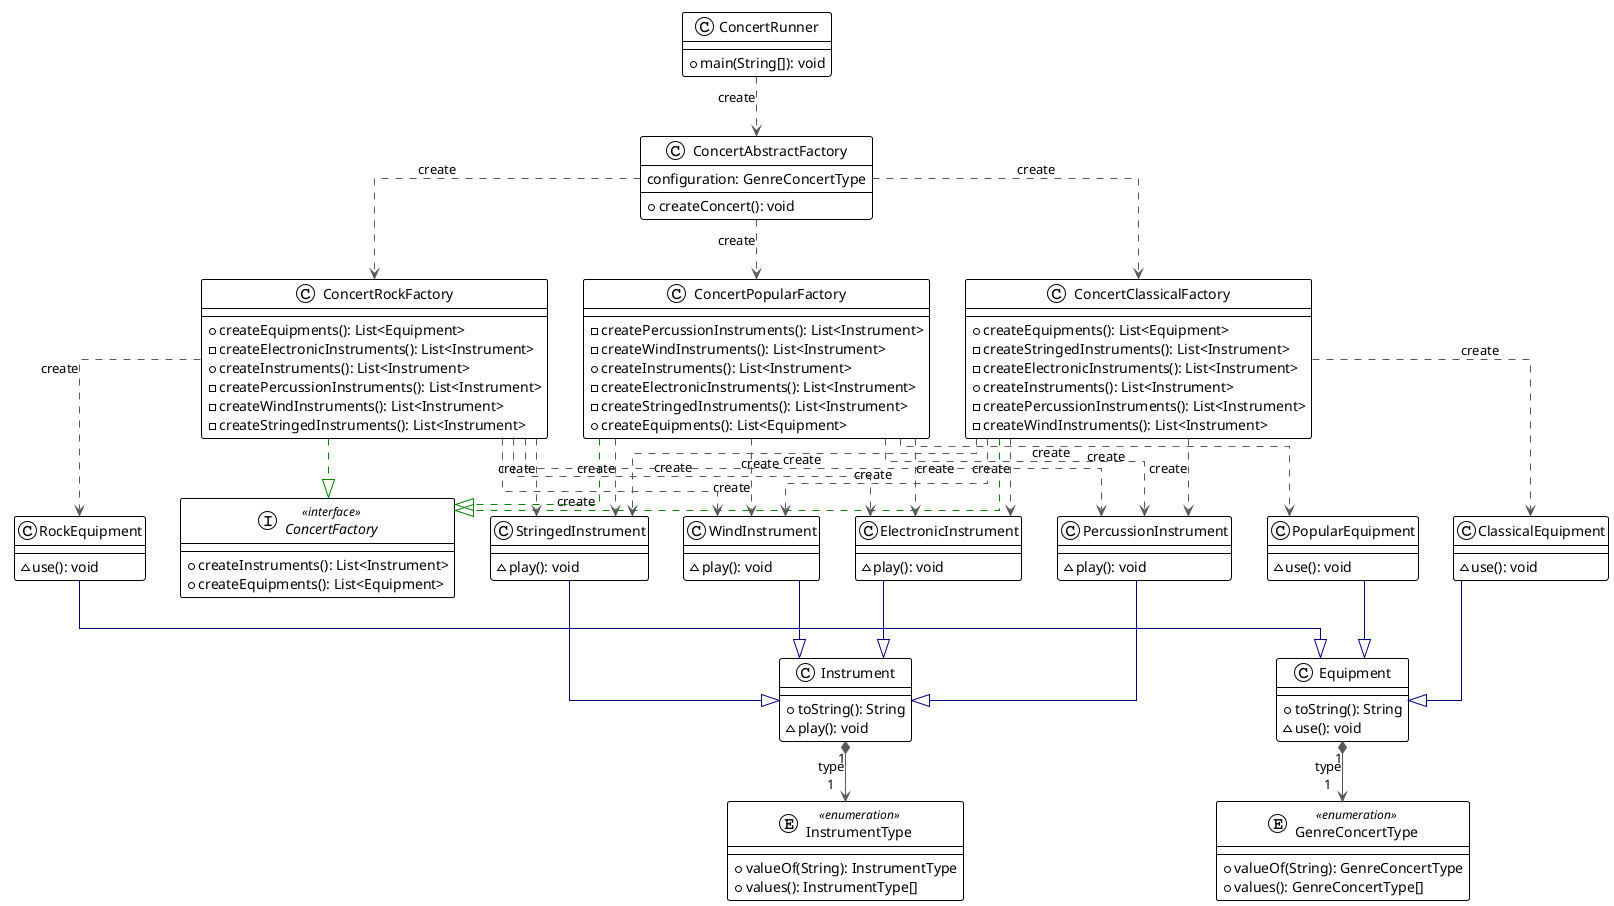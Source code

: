 @startuml

!theme plain
top to bottom direction
skinparam linetype ortho

class ClassicalEquipment {
  ~ use(): void
}
class ConcertAbstractFactory {
  + createConcert(): void
   configuration: GenreConcertType
}
class ConcertClassicalFactory {
  + createEquipments(): List<Equipment>
  - createStringedInstruments(): List<Instrument>
  - createElectronicInstruments(): List<Instrument>
  + createInstruments(): List<Instrument>
  - createPercussionInstruments(): List<Instrument>
  - createWindInstruments(): List<Instrument>
}
interface ConcertFactory << interface >> {
  + createInstruments(): List<Instrument>
  + createEquipments(): List<Equipment>
}
class ConcertPopularFactory {
  - createPercussionInstruments(): List<Instrument>
  - createWindInstruments(): List<Instrument>
  + createInstruments(): List<Instrument>
  - createElectronicInstruments(): List<Instrument>
  - createStringedInstruments(): List<Instrument>
  + createEquipments(): List<Equipment>
}
class ConcertRockFactory {
  + createEquipments(): List<Equipment>
  - createElectronicInstruments(): List<Instrument>
  + createInstruments(): List<Instrument>
  - createPercussionInstruments(): List<Instrument>
  - createWindInstruments(): List<Instrument>
  - createStringedInstruments(): List<Instrument>
}
class ConcertRunner {
  + main(String[]): void
}
class ElectronicInstrument {
  ~ play(): void
}
class Equipment {
  + toString(): String
  ~ use(): void
}
enum GenreConcertType << enumeration >> {
  + valueOf(String): GenreConcertType
  + values(): GenreConcertType[]
}
class Instrument {
  + toString(): String
  ~ play(): void
}
enum InstrumentType << enumeration >> {
  + valueOf(String): InstrumentType
  + values(): InstrumentType[]
}
class PercussionInstrument {
  ~ play(): void
}
class PopularEquipment {
  ~ use(): void
}
class RockEquipment {
  ~ use(): void
}
class StringedInstrument {
  ~ play(): void
}
class WindInstrument {
  ~ play(): void
}

ClassicalEquipment       -[#000082,plain]-^  Equipment               
ConcertAbstractFactory   -[#595959,dashed]->  ConcertClassicalFactory : "«create»"
ConcertAbstractFactory   -[#595959,dashed]->  ConcertPopularFactory   : "«create»"
ConcertAbstractFactory   -[#595959,dashed]->  ConcertRockFactory      : "«create»"
ConcertClassicalFactory  -[#595959,dashed]->  ClassicalEquipment      : "«create»"
ConcertClassicalFactory  -[#008200,dashed]-^  ConcertFactory          
ConcertClassicalFactory  -[#595959,dashed]->  ElectronicInstrument    : "«create»"
ConcertClassicalFactory  -[#595959,dashed]->  PercussionInstrument    : "«create»"
ConcertClassicalFactory  -[#595959,dashed]->  StringedInstrument      : "«create»"
ConcertClassicalFactory  -[#595959,dashed]->  WindInstrument          : "«create»"
ConcertPopularFactory    -[#008200,dashed]-^  ConcertFactory          
ConcertPopularFactory    -[#595959,dashed]->  ElectronicInstrument    : "«create»"
ConcertPopularFactory    -[#595959,dashed]->  PercussionInstrument    : "«create»"
ConcertPopularFactory    -[#595959,dashed]->  PopularEquipment        : "«create»"
ConcertPopularFactory    -[#595959,dashed]->  StringedInstrument      : "«create»"
ConcertPopularFactory    -[#595959,dashed]->  WindInstrument          : "«create»"
ConcertRockFactory       -[#008200,dashed]-^  ConcertFactory          
ConcertRockFactory       -[#595959,dashed]->  ElectronicInstrument    : "«create»"
ConcertRockFactory       -[#595959,dashed]->  PercussionInstrument    : "«create»"
ConcertRockFactory       -[#595959,dashed]->  RockEquipment           : "«create»"
ConcertRockFactory       -[#595959,dashed]->  StringedInstrument      : "«create»"
ConcertRockFactory       -[#595959,dashed]->  WindInstrument          : "«create»"
ConcertRunner            -[#595959,dashed]->  ConcertAbstractFactory  : "«create»"
ElectronicInstrument     -[#000082,plain]-^  Instrument              
Equipment               "1" *-[#595959,plain]-> "type\n1" GenreConcertType        
Instrument              "1" *-[#595959,plain]-> "type\n1" InstrumentType          
PercussionInstrument     -[#000082,plain]-^  Instrument              
PopularEquipment         -[#000082,plain]-^  Equipment               
RockEquipment            -[#000082,plain]-^  Equipment               
StringedInstrument       -[#000082,plain]-^  Instrument              
WindInstrument           -[#000082,plain]-^  Instrument              
@enduml
